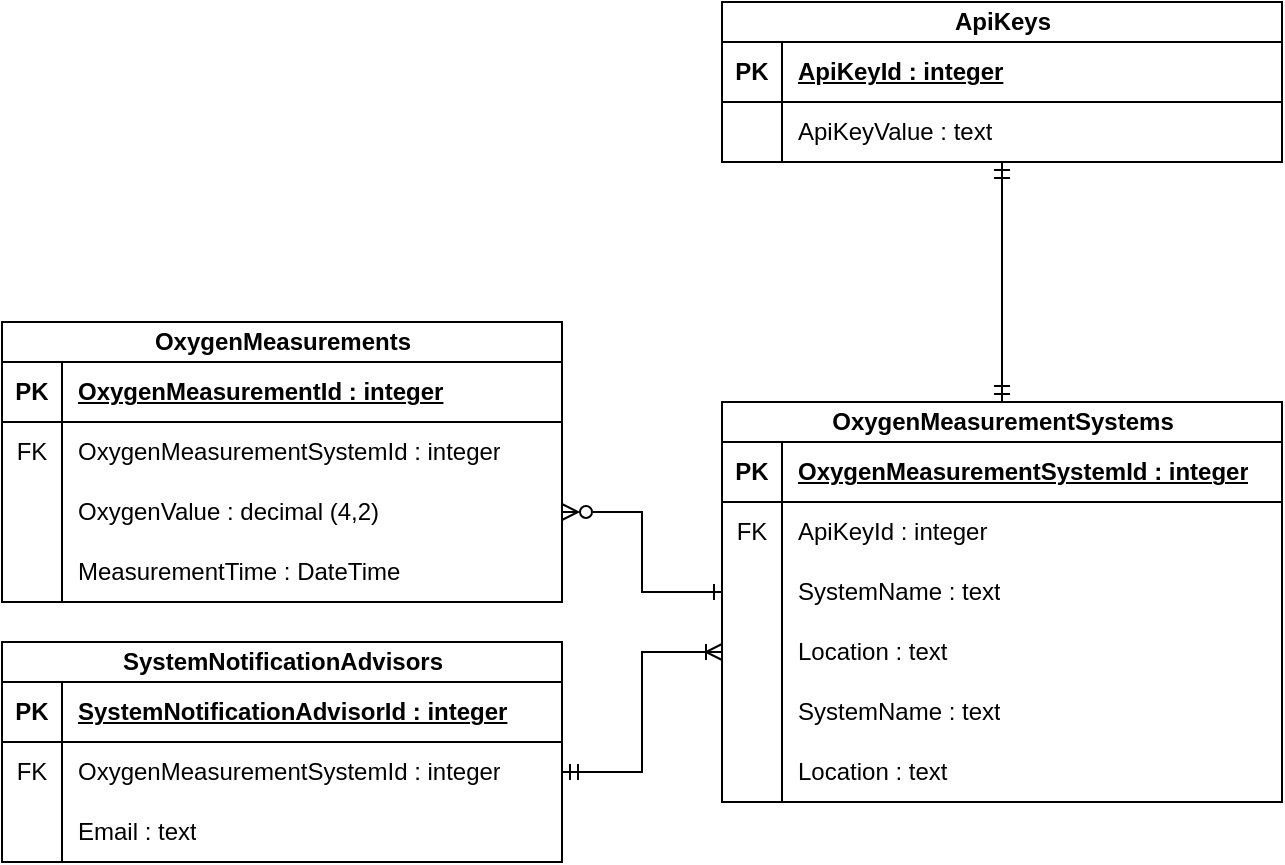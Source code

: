 <mxfile version="22.1.2" type="device">
  <diagram id="R2lEEEUBdFMjLlhIrx00" name="Page-1">
    <mxGraphModel dx="1687" dy="993" grid="1" gridSize="10" guides="1" tooltips="1" connect="1" arrows="1" fold="1" page="1" pageScale="1" pageWidth="1100" pageHeight="850" math="0" shadow="0" extFonts="Permanent Marker^https://fonts.googleapis.com/css?family=Permanent+Marker">
      <root>
        <mxCell id="0" />
        <mxCell id="1" parent="0" />
        <mxCell id="QjFySx0F8C5r1Osk9TrM-2" value="OxygenMeasurements" style="shape=table;startSize=20;container=1;collapsible=1;childLayout=tableLayout;fixedRows=1;rowLines=0;fontStyle=1;align=center;resizeLast=1;html=1;" parent="1" vertex="1">
          <mxGeometry x="230" y="360" width="280" height="140.0" as="geometry" />
        </mxCell>
        <mxCell id="QjFySx0F8C5r1Osk9TrM-3" value="" style="shape=tableRow;horizontal=0;startSize=0;swimlaneHead=0;swimlaneBody=0;fillColor=none;collapsible=0;dropTarget=0;points=[[0,0.5],[1,0.5]];portConstraint=eastwest;top=0;left=0;right=0;bottom=1;" parent="QjFySx0F8C5r1Osk9TrM-2" vertex="1">
          <mxGeometry y="20" width="280" height="30" as="geometry" />
        </mxCell>
        <mxCell id="QjFySx0F8C5r1Osk9TrM-4" value="PK" style="shape=partialRectangle;connectable=0;fillColor=none;top=0;left=0;bottom=0;right=0;fontStyle=1;overflow=hidden;whiteSpace=wrap;html=1;" parent="QjFySx0F8C5r1Osk9TrM-3" vertex="1">
          <mxGeometry width="30" height="30" as="geometry">
            <mxRectangle width="30" height="30" as="alternateBounds" />
          </mxGeometry>
        </mxCell>
        <mxCell id="QjFySx0F8C5r1Osk9TrM-5" value="OxygenMeasurementId : integer" style="shape=partialRectangle;connectable=0;fillColor=none;top=0;left=0;bottom=0;right=0;align=left;spacingLeft=6;fontStyle=5;overflow=hidden;whiteSpace=wrap;html=1;" parent="QjFySx0F8C5r1Osk9TrM-3" vertex="1">
          <mxGeometry x="30" width="250" height="30" as="geometry">
            <mxRectangle width="250" height="30" as="alternateBounds" />
          </mxGeometry>
        </mxCell>
        <mxCell id="QjFySx0F8C5r1Osk9TrM-12" value="" style="shape=tableRow;horizontal=0;startSize=0;swimlaneHead=0;swimlaneBody=0;fillColor=none;collapsible=0;dropTarget=0;points=[[0,0.5],[1,0.5]];portConstraint=eastwest;top=0;left=0;right=0;bottom=0;" parent="QjFySx0F8C5r1Osk9TrM-2" vertex="1">
          <mxGeometry y="50" width="280" height="30" as="geometry" />
        </mxCell>
        <mxCell id="QjFySx0F8C5r1Osk9TrM-13" value="FK" style="shape=partialRectangle;connectable=0;fillColor=none;top=0;left=0;bottom=0;right=0;editable=1;overflow=hidden;whiteSpace=wrap;html=1;" parent="QjFySx0F8C5r1Osk9TrM-12" vertex="1">
          <mxGeometry width="30" height="30" as="geometry">
            <mxRectangle width="30" height="30" as="alternateBounds" />
          </mxGeometry>
        </mxCell>
        <mxCell id="QjFySx0F8C5r1Osk9TrM-14" value="OxygenMeasurementSystemId : integer" style="shape=partialRectangle;connectable=0;fillColor=none;top=0;left=0;bottom=0;right=0;align=left;spacingLeft=6;overflow=hidden;whiteSpace=wrap;html=1;" parent="QjFySx0F8C5r1Osk9TrM-12" vertex="1">
          <mxGeometry x="30" width="250" height="30" as="geometry">
            <mxRectangle width="250" height="30" as="alternateBounds" />
          </mxGeometry>
        </mxCell>
        <mxCell id="QjFySx0F8C5r1Osk9TrM-6" value="" style="shape=tableRow;horizontal=0;startSize=0;swimlaneHead=0;swimlaneBody=0;fillColor=none;collapsible=0;dropTarget=0;points=[[0,0.5],[1,0.5]];portConstraint=eastwest;top=0;left=0;right=0;bottom=0;" parent="QjFySx0F8C5r1Osk9TrM-2" vertex="1">
          <mxGeometry y="80" width="280" height="30" as="geometry" />
        </mxCell>
        <mxCell id="QjFySx0F8C5r1Osk9TrM-7" value="" style="shape=partialRectangle;connectable=0;fillColor=none;top=0;left=0;bottom=0;right=0;editable=1;overflow=hidden;whiteSpace=wrap;html=1;" parent="QjFySx0F8C5r1Osk9TrM-6" vertex="1">
          <mxGeometry width="30" height="30" as="geometry">
            <mxRectangle width="30" height="30" as="alternateBounds" />
          </mxGeometry>
        </mxCell>
        <mxCell id="QjFySx0F8C5r1Osk9TrM-8" value="OxygenValue : decimal (4,2)" style="shape=partialRectangle;connectable=0;fillColor=none;top=0;left=0;bottom=0;right=0;align=left;spacingLeft=6;overflow=hidden;whiteSpace=wrap;html=1;" parent="QjFySx0F8C5r1Osk9TrM-6" vertex="1">
          <mxGeometry x="30" width="250" height="30" as="geometry">
            <mxRectangle width="250" height="30" as="alternateBounds" />
          </mxGeometry>
        </mxCell>
        <mxCell id="QjFySx0F8C5r1Osk9TrM-9" value="" style="shape=tableRow;horizontal=0;startSize=0;swimlaneHead=0;swimlaneBody=0;fillColor=none;collapsible=0;dropTarget=0;points=[[0,0.5],[1,0.5]];portConstraint=eastwest;top=0;left=0;right=0;bottom=0;" parent="QjFySx0F8C5r1Osk9TrM-2" vertex="1">
          <mxGeometry y="110" width="280" height="30" as="geometry" />
        </mxCell>
        <mxCell id="QjFySx0F8C5r1Osk9TrM-10" value="" style="shape=partialRectangle;connectable=0;fillColor=none;top=0;left=0;bottom=0;right=0;editable=1;overflow=hidden;whiteSpace=wrap;html=1;" parent="QjFySx0F8C5r1Osk9TrM-9" vertex="1">
          <mxGeometry width="30" height="30" as="geometry">
            <mxRectangle width="30" height="30" as="alternateBounds" />
          </mxGeometry>
        </mxCell>
        <mxCell id="QjFySx0F8C5r1Osk9TrM-11" value="MeasurementTime : DateTime" style="shape=partialRectangle;connectable=0;fillColor=none;top=0;left=0;bottom=0;right=0;align=left;spacingLeft=6;overflow=hidden;whiteSpace=wrap;html=1;" parent="QjFySx0F8C5r1Osk9TrM-9" vertex="1">
          <mxGeometry x="30" width="250" height="30" as="geometry">
            <mxRectangle width="250" height="30" as="alternateBounds" />
          </mxGeometry>
        </mxCell>
        <mxCell id="6VbBzPmCIYqdYl5-dYRb-1" value="ApiKeys" style="shape=table;startSize=20;container=1;collapsible=1;childLayout=tableLayout;fixedRows=1;rowLines=0;fontStyle=1;align=center;resizeLast=1;html=1;" vertex="1" parent="1">
          <mxGeometry x="590" y="200" width="280" height="80" as="geometry" />
        </mxCell>
        <mxCell id="6VbBzPmCIYqdYl5-dYRb-2" value="" style="shape=tableRow;horizontal=0;startSize=0;swimlaneHead=0;swimlaneBody=0;fillColor=none;collapsible=0;dropTarget=0;points=[[0,0.5],[1,0.5]];portConstraint=eastwest;top=0;left=0;right=0;bottom=1;" vertex="1" parent="6VbBzPmCIYqdYl5-dYRb-1">
          <mxGeometry y="20" width="280" height="30" as="geometry" />
        </mxCell>
        <mxCell id="6VbBzPmCIYqdYl5-dYRb-3" value="PK" style="shape=partialRectangle;connectable=0;fillColor=none;top=0;left=0;bottom=0;right=0;fontStyle=1;overflow=hidden;whiteSpace=wrap;html=1;" vertex="1" parent="6VbBzPmCIYqdYl5-dYRb-2">
          <mxGeometry width="30" height="30" as="geometry">
            <mxRectangle width="30" height="30" as="alternateBounds" />
          </mxGeometry>
        </mxCell>
        <mxCell id="6VbBzPmCIYqdYl5-dYRb-4" value="ApiKeyId : integer" style="shape=partialRectangle;connectable=0;fillColor=none;top=0;left=0;bottom=0;right=0;align=left;spacingLeft=6;fontStyle=5;overflow=hidden;whiteSpace=wrap;html=1;" vertex="1" parent="6VbBzPmCIYqdYl5-dYRb-2">
          <mxGeometry x="30" width="250" height="30" as="geometry">
            <mxRectangle width="250" height="30" as="alternateBounds" />
          </mxGeometry>
        </mxCell>
        <mxCell id="6VbBzPmCIYqdYl5-dYRb-5" value="" style="shape=tableRow;horizontal=0;startSize=0;swimlaneHead=0;swimlaneBody=0;fillColor=none;collapsible=0;dropTarget=0;points=[[0,0.5],[1,0.5]];portConstraint=eastwest;top=0;left=0;right=0;bottom=0;" vertex="1" parent="6VbBzPmCIYqdYl5-dYRb-1">
          <mxGeometry y="50" width="280" height="30" as="geometry" />
        </mxCell>
        <mxCell id="6VbBzPmCIYqdYl5-dYRb-6" value="" style="shape=partialRectangle;connectable=0;fillColor=none;top=0;left=0;bottom=0;right=0;editable=1;overflow=hidden;whiteSpace=wrap;html=1;" vertex="1" parent="6VbBzPmCIYqdYl5-dYRb-5">
          <mxGeometry width="30" height="30" as="geometry">
            <mxRectangle width="30" height="30" as="alternateBounds" />
          </mxGeometry>
        </mxCell>
        <mxCell id="6VbBzPmCIYqdYl5-dYRb-7" value="ApiKeyValue : text" style="shape=partialRectangle;connectable=0;fillColor=none;top=0;left=0;bottom=0;right=0;align=left;spacingLeft=6;overflow=hidden;whiteSpace=wrap;html=1;" vertex="1" parent="6VbBzPmCIYqdYl5-dYRb-5">
          <mxGeometry x="30" width="250" height="30" as="geometry">
            <mxRectangle width="250" height="30" as="alternateBounds" />
          </mxGeometry>
        </mxCell>
        <mxCell id="6VbBzPmCIYqdYl5-dYRb-27" value="OxygenMeasurementSystems" style="shape=table;startSize=20;container=1;collapsible=1;childLayout=tableLayout;fixedRows=1;rowLines=0;fontStyle=1;align=center;resizeLast=1;html=1;" vertex="1" parent="1">
          <mxGeometry x="590" y="400" width="280" height="200" as="geometry" />
        </mxCell>
        <mxCell id="6VbBzPmCIYqdYl5-dYRb-28" value="" style="shape=tableRow;horizontal=0;startSize=0;swimlaneHead=0;swimlaneBody=0;fillColor=none;collapsible=0;dropTarget=0;points=[[0,0.5],[1,0.5]];portConstraint=eastwest;top=0;left=0;right=0;bottom=1;" vertex="1" parent="6VbBzPmCIYqdYl5-dYRb-27">
          <mxGeometry y="20" width="280" height="30" as="geometry" />
        </mxCell>
        <mxCell id="6VbBzPmCIYqdYl5-dYRb-29" value="PK" style="shape=partialRectangle;connectable=0;fillColor=none;top=0;left=0;bottom=0;right=0;fontStyle=1;overflow=hidden;whiteSpace=wrap;html=1;" vertex="1" parent="6VbBzPmCIYqdYl5-dYRb-28">
          <mxGeometry width="30" height="30" as="geometry">
            <mxRectangle width="30" height="30" as="alternateBounds" />
          </mxGeometry>
        </mxCell>
        <mxCell id="6VbBzPmCIYqdYl5-dYRb-30" value="OxygenMeasurementSystemId : integer" style="shape=partialRectangle;connectable=0;fillColor=none;top=0;left=0;bottom=0;right=0;align=left;spacingLeft=6;fontStyle=5;overflow=hidden;whiteSpace=wrap;html=1;" vertex="1" parent="6VbBzPmCIYqdYl5-dYRb-28">
          <mxGeometry x="30" width="250" height="30" as="geometry">
            <mxRectangle width="250" height="30" as="alternateBounds" />
          </mxGeometry>
        </mxCell>
        <mxCell id="6VbBzPmCIYqdYl5-dYRb-31" value="" style="shape=tableRow;horizontal=0;startSize=0;swimlaneHead=0;swimlaneBody=0;fillColor=none;collapsible=0;dropTarget=0;points=[[0,0.5],[1,0.5]];portConstraint=eastwest;top=0;left=0;right=0;bottom=0;" vertex="1" parent="6VbBzPmCIYqdYl5-dYRb-27">
          <mxGeometry y="50" width="280" height="30" as="geometry" />
        </mxCell>
        <mxCell id="6VbBzPmCIYqdYl5-dYRb-32" value="FK" style="shape=partialRectangle;connectable=0;fillColor=none;top=0;left=0;bottom=0;right=0;editable=1;overflow=hidden;whiteSpace=wrap;html=1;" vertex="1" parent="6VbBzPmCIYqdYl5-dYRb-31">
          <mxGeometry width="30" height="30" as="geometry">
            <mxRectangle width="30" height="30" as="alternateBounds" />
          </mxGeometry>
        </mxCell>
        <mxCell id="6VbBzPmCIYqdYl5-dYRb-33" value="ApiKeyId : integer" style="shape=partialRectangle;connectable=0;fillColor=none;top=0;left=0;bottom=0;right=0;align=left;spacingLeft=6;overflow=hidden;whiteSpace=wrap;html=1;" vertex="1" parent="6VbBzPmCIYqdYl5-dYRb-31">
          <mxGeometry x="30" width="250" height="30" as="geometry">
            <mxRectangle width="250" height="30" as="alternateBounds" />
          </mxGeometry>
        </mxCell>
        <mxCell id="6VbBzPmCIYqdYl5-dYRb-18" value="" style="shape=tableRow;horizontal=0;startSize=0;swimlaneHead=0;swimlaneBody=0;fillColor=none;collapsible=0;dropTarget=0;points=[[0,0.5],[1,0.5]];portConstraint=eastwest;top=0;left=0;right=0;bottom=0;" vertex="1" parent="6VbBzPmCIYqdYl5-dYRb-27">
          <mxGeometry y="80" width="280" height="30" as="geometry" />
        </mxCell>
        <mxCell id="6VbBzPmCIYqdYl5-dYRb-19" value="" style="shape=partialRectangle;connectable=0;fillColor=none;top=0;left=0;bottom=0;right=0;editable=1;overflow=hidden;whiteSpace=wrap;html=1;" vertex="1" parent="6VbBzPmCIYqdYl5-dYRb-18">
          <mxGeometry width="30" height="30" as="geometry">
            <mxRectangle width="30" height="30" as="alternateBounds" />
          </mxGeometry>
        </mxCell>
        <mxCell id="6VbBzPmCIYqdYl5-dYRb-20" value="SystemName : text" style="shape=partialRectangle;connectable=0;fillColor=none;top=0;left=0;bottom=0;right=0;align=left;spacingLeft=6;overflow=hidden;whiteSpace=wrap;html=1;" vertex="1" parent="6VbBzPmCIYqdYl5-dYRb-18">
          <mxGeometry x="30" width="250" height="30" as="geometry">
            <mxRectangle width="250" height="30" as="alternateBounds" />
          </mxGeometry>
        </mxCell>
        <mxCell id="6VbBzPmCIYqdYl5-dYRb-21" value="" style="shape=tableRow;horizontal=0;startSize=0;swimlaneHead=0;swimlaneBody=0;fillColor=none;collapsible=0;dropTarget=0;points=[[0,0.5],[1,0.5]];portConstraint=eastwest;top=0;left=0;right=0;bottom=0;" vertex="1" parent="6VbBzPmCIYqdYl5-dYRb-27">
          <mxGeometry y="110" width="280" height="30" as="geometry" />
        </mxCell>
        <mxCell id="6VbBzPmCIYqdYl5-dYRb-22" value="" style="shape=partialRectangle;connectable=0;fillColor=none;top=0;left=0;bottom=0;right=0;editable=1;overflow=hidden;whiteSpace=wrap;html=1;" vertex="1" parent="6VbBzPmCIYqdYl5-dYRb-21">
          <mxGeometry width="30" height="30" as="geometry">
            <mxRectangle width="30" height="30" as="alternateBounds" />
          </mxGeometry>
        </mxCell>
        <mxCell id="6VbBzPmCIYqdYl5-dYRb-23" value="Location : text" style="shape=partialRectangle;connectable=0;fillColor=none;top=0;left=0;bottom=0;right=0;align=left;spacingLeft=6;overflow=hidden;whiteSpace=wrap;html=1;" vertex="1" parent="6VbBzPmCIYqdYl5-dYRb-21">
          <mxGeometry x="30" width="250" height="30" as="geometry">
            <mxRectangle width="250" height="30" as="alternateBounds" />
          </mxGeometry>
        </mxCell>
        <mxCell id="6VbBzPmCIYqdYl5-dYRb-34" value="" style="shape=tableRow;horizontal=0;startSize=0;swimlaneHead=0;swimlaneBody=0;fillColor=none;collapsible=0;dropTarget=0;points=[[0,0.5],[1,0.5]];portConstraint=eastwest;top=0;left=0;right=0;bottom=0;" vertex="1" parent="6VbBzPmCIYqdYl5-dYRb-27">
          <mxGeometry y="140" width="280" height="30" as="geometry" />
        </mxCell>
        <mxCell id="6VbBzPmCIYqdYl5-dYRb-35" value="" style="shape=partialRectangle;connectable=0;fillColor=none;top=0;left=0;bottom=0;right=0;editable=1;overflow=hidden;whiteSpace=wrap;html=1;" vertex="1" parent="6VbBzPmCIYqdYl5-dYRb-34">
          <mxGeometry width="30" height="30" as="geometry">
            <mxRectangle width="30" height="30" as="alternateBounds" />
          </mxGeometry>
        </mxCell>
        <mxCell id="6VbBzPmCIYqdYl5-dYRb-36" value="SystemName : text" style="shape=partialRectangle;connectable=0;fillColor=none;top=0;left=0;bottom=0;right=0;align=left;spacingLeft=6;overflow=hidden;whiteSpace=wrap;html=1;" vertex="1" parent="6VbBzPmCIYqdYl5-dYRb-34">
          <mxGeometry x="30" width="250" height="30" as="geometry">
            <mxRectangle width="250" height="30" as="alternateBounds" />
          </mxGeometry>
        </mxCell>
        <mxCell id="6VbBzPmCIYqdYl5-dYRb-37" value="" style="shape=tableRow;horizontal=0;startSize=0;swimlaneHead=0;swimlaneBody=0;fillColor=none;collapsible=0;dropTarget=0;points=[[0,0.5],[1,0.5]];portConstraint=eastwest;top=0;left=0;right=0;bottom=0;" vertex="1" parent="6VbBzPmCIYqdYl5-dYRb-27">
          <mxGeometry y="170" width="280" height="30" as="geometry" />
        </mxCell>
        <mxCell id="6VbBzPmCIYqdYl5-dYRb-38" value="" style="shape=partialRectangle;connectable=0;fillColor=none;top=0;left=0;bottom=0;right=0;editable=1;overflow=hidden;whiteSpace=wrap;html=1;" vertex="1" parent="6VbBzPmCIYqdYl5-dYRb-37">
          <mxGeometry width="30" height="30" as="geometry">
            <mxRectangle width="30" height="30" as="alternateBounds" />
          </mxGeometry>
        </mxCell>
        <mxCell id="6VbBzPmCIYqdYl5-dYRb-39" value="Location : text" style="shape=partialRectangle;connectable=0;fillColor=none;top=0;left=0;bottom=0;right=0;align=left;spacingLeft=6;overflow=hidden;whiteSpace=wrap;html=1;" vertex="1" parent="6VbBzPmCIYqdYl5-dYRb-37">
          <mxGeometry x="30" width="250" height="30" as="geometry">
            <mxRectangle width="250" height="30" as="alternateBounds" />
          </mxGeometry>
        </mxCell>
        <mxCell id="6VbBzPmCIYqdYl5-dYRb-54" value="" style="shape=tableRow;horizontal=0;startSize=0;swimlaneHead=0;swimlaneBody=0;fillColor=none;collapsible=0;dropTarget=0;points=[[0,0.5],[1,0.5]];portConstraint=eastwest;top=0;left=0;right=0;bottom=0;swimlaneFillColor=none;" vertex="1" parent="1">
          <mxGeometry x="400" y="470" width="230" height="30" as="geometry" />
        </mxCell>
        <mxCell id="6VbBzPmCIYqdYl5-dYRb-78" value="SystemNotificationAdvisors" style="shape=table;startSize=20;container=1;collapsible=1;childLayout=tableLayout;fixedRows=1;rowLines=0;fontStyle=1;align=center;resizeLast=1;html=1;" vertex="1" parent="1">
          <mxGeometry x="230" y="520" width="280" height="110" as="geometry" />
        </mxCell>
        <mxCell id="6VbBzPmCIYqdYl5-dYRb-79" value="" style="shape=tableRow;horizontal=0;startSize=0;swimlaneHead=0;swimlaneBody=0;fillColor=none;collapsible=0;dropTarget=0;points=[[0,0.5],[1,0.5]];portConstraint=eastwest;top=0;left=0;right=0;bottom=1;" vertex="1" parent="6VbBzPmCIYqdYl5-dYRb-78">
          <mxGeometry y="20" width="280" height="30" as="geometry" />
        </mxCell>
        <mxCell id="6VbBzPmCIYqdYl5-dYRb-80" value="PK" style="shape=partialRectangle;connectable=0;fillColor=none;top=0;left=0;bottom=0;right=0;fontStyle=1;overflow=hidden;whiteSpace=wrap;html=1;" vertex="1" parent="6VbBzPmCIYqdYl5-dYRb-79">
          <mxGeometry width="30" height="30" as="geometry">
            <mxRectangle width="30" height="30" as="alternateBounds" />
          </mxGeometry>
        </mxCell>
        <mxCell id="6VbBzPmCIYqdYl5-dYRb-81" value="SystemNotificationAdvisorId : integer" style="shape=partialRectangle;connectable=0;fillColor=none;top=0;left=0;bottom=0;right=0;align=left;spacingLeft=6;fontStyle=5;overflow=hidden;whiteSpace=wrap;html=1;" vertex="1" parent="6VbBzPmCIYqdYl5-dYRb-79">
          <mxGeometry x="30" width="250" height="30" as="geometry">
            <mxRectangle width="250" height="30" as="alternateBounds" />
          </mxGeometry>
        </mxCell>
        <mxCell id="6VbBzPmCIYqdYl5-dYRb-82" value="" style="shape=tableRow;horizontal=0;startSize=0;swimlaneHead=0;swimlaneBody=0;fillColor=none;collapsible=0;dropTarget=0;points=[[0,0.5],[1,0.5]];portConstraint=eastwest;top=0;left=0;right=0;bottom=0;" vertex="1" parent="6VbBzPmCIYqdYl5-dYRb-78">
          <mxGeometry y="50" width="280" height="30" as="geometry" />
        </mxCell>
        <mxCell id="6VbBzPmCIYqdYl5-dYRb-83" value="FK" style="shape=partialRectangle;connectable=0;fillColor=none;top=0;left=0;bottom=0;right=0;editable=1;overflow=hidden;whiteSpace=wrap;html=1;" vertex="1" parent="6VbBzPmCIYqdYl5-dYRb-82">
          <mxGeometry width="30" height="30" as="geometry">
            <mxRectangle width="30" height="30" as="alternateBounds" />
          </mxGeometry>
        </mxCell>
        <mxCell id="6VbBzPmCIYqdYl5-dYRb-84" value="OxygenMeasurementSystemId : integer" style="shape=partialRectangle;connectable=0;fillColor=none;top=0;left=0;bottom=0;right=0;align=left;spacingLeft=6;overflow=hidden;whiteSpace=wrap;html=1;" vertex="1" parent="6VbBzPmCIYqdYl5-dYRb-82">
          <mxGeometry x="30" width="250" height="30" as="geometry">
            <mxRectangle width="250" height="30" as="alternateBounds" />
          </mxGeometry>
        </mxCell>
        <mxCell id="6VbBzPmCIYqdYl5-dYRb-85" value="" style="shape=tableRow;horizontal=0;startSize=0;swimlaneHead=0;swimlaneBody=0;fillColor=none;collapsible=0;dropTarget=0;points=[[0,0.5],[1,0.5]];portConstraint=eastwest;top=0;left=0;right=0;bottom=0;" vertex="1" parent="6VbBzPmCIYqdYl5-dYRb-78">
          <mxGeometry y="80" width="280" height="30" as="geometry" />
        </mxCell>
        <mxCell id="6VbBzPmCIYqdYl5-dYRb-86" value="" style="shape=partialRectangle;connectable=0;fillColor=none;top=0;left=0;bottom=0;right=0;editable=1;overflow=hidden;whiteSpace=wrap;html=1;" vertex="1" parent="6VbBzPmCIYqdYl5-dYRb-85">
          <mxGeometry width="30" height="30" as="geometry">
            <mxRectangle width="30" height="30" as="alternateBounds" />
          </mxGeometry>
        </mxCell>
        <mxCell id="6VbBzPmCIYqdYl5-dYRb-87" value="Email : text" style="shape=partialRectangle;connectable=0;fillColor=none;top=0;left=0;bottom=0;right=0;align=left;spacingLeft=6;overflow=hidden;whiteSpace=wrap;html=1;" vertex="1" parent="6VbBzPmCIYqdYl5-dYRb-85">
          <mxGeometry x="30" width="250" height="30" as="geometry">
            <mxRectangle width="250" height="30" as="alternateBounds" />
          </mxGeometry>
        </mxCell>
        <mxCell id="6VbBzPmCIYqdYl5-dYRb-101" value="" style="edgeStyle=orthogonalEdgeStyle;fontSize=12;html=1;endArrow=ERmandOne;endFill=0;startArrow=ERmandOne;rounded=0;entryX=0.5;entryY=1;entryDx=0;entryDy=0;exitX=0.5;exitY=0;exitDx=0;exitDy=0;startFill=0;" edge="1" parent="1" source="6VbBzPmCIYqdYl5-dYRb-27" target="6VbBzPmCIYqdYl5-dYRb-1">
          <mxGeometry width="100" height="100" relative="1" as="geometry">
            <mxPoint x="610" y="380" as="sourcePoint" />
            <mxPoint x="740" y="300" as="targetPoint" />
          </mxGeometry>
        </mxCell>
        <mxCell id="6VbBzPmCIYqdYl5-dYRb-102" style="edgeStyle=orthogonalEdgeStyle;rounded=0;orthogonalLoop=1;jettySize=auto;html=1;endArrow=ERone;endFill=0;startArrow=ERzeroToMany;startFill=0;" edge="1" parent="1" source="QjFySx0F8C5r1Osk9TrM-6" target="6VbBzPmCIYqdYl5-dYRb-18">
          <mxGeometry relative="1" as="geometry" />
        </mxCell>
        <mxCell id="6VbBzPmCIYqdYl5-dYRb-103" style="edgeStyle=orthogonalEdgeStyle;rounded=0;orthogonalLoop=1;jettySize=auto;html=1;entryX=0;entryY=0.5;entryDx=0;entryDy=0;endArrow=ERoneToMany;endFill=0;startArrow=ERmandOne;startFill=0;" edge="1" parent="1" source="6VbBzPmCIYqdYl5-dYRb-82" target="6VbBzPmCIYqdYl5-dYRb-21">
          <mxGeometry relative="1" as="geometry" />
        </mxCell>
      </root>
    </mxGraphModel>
  </diagram>
</mxfile>
